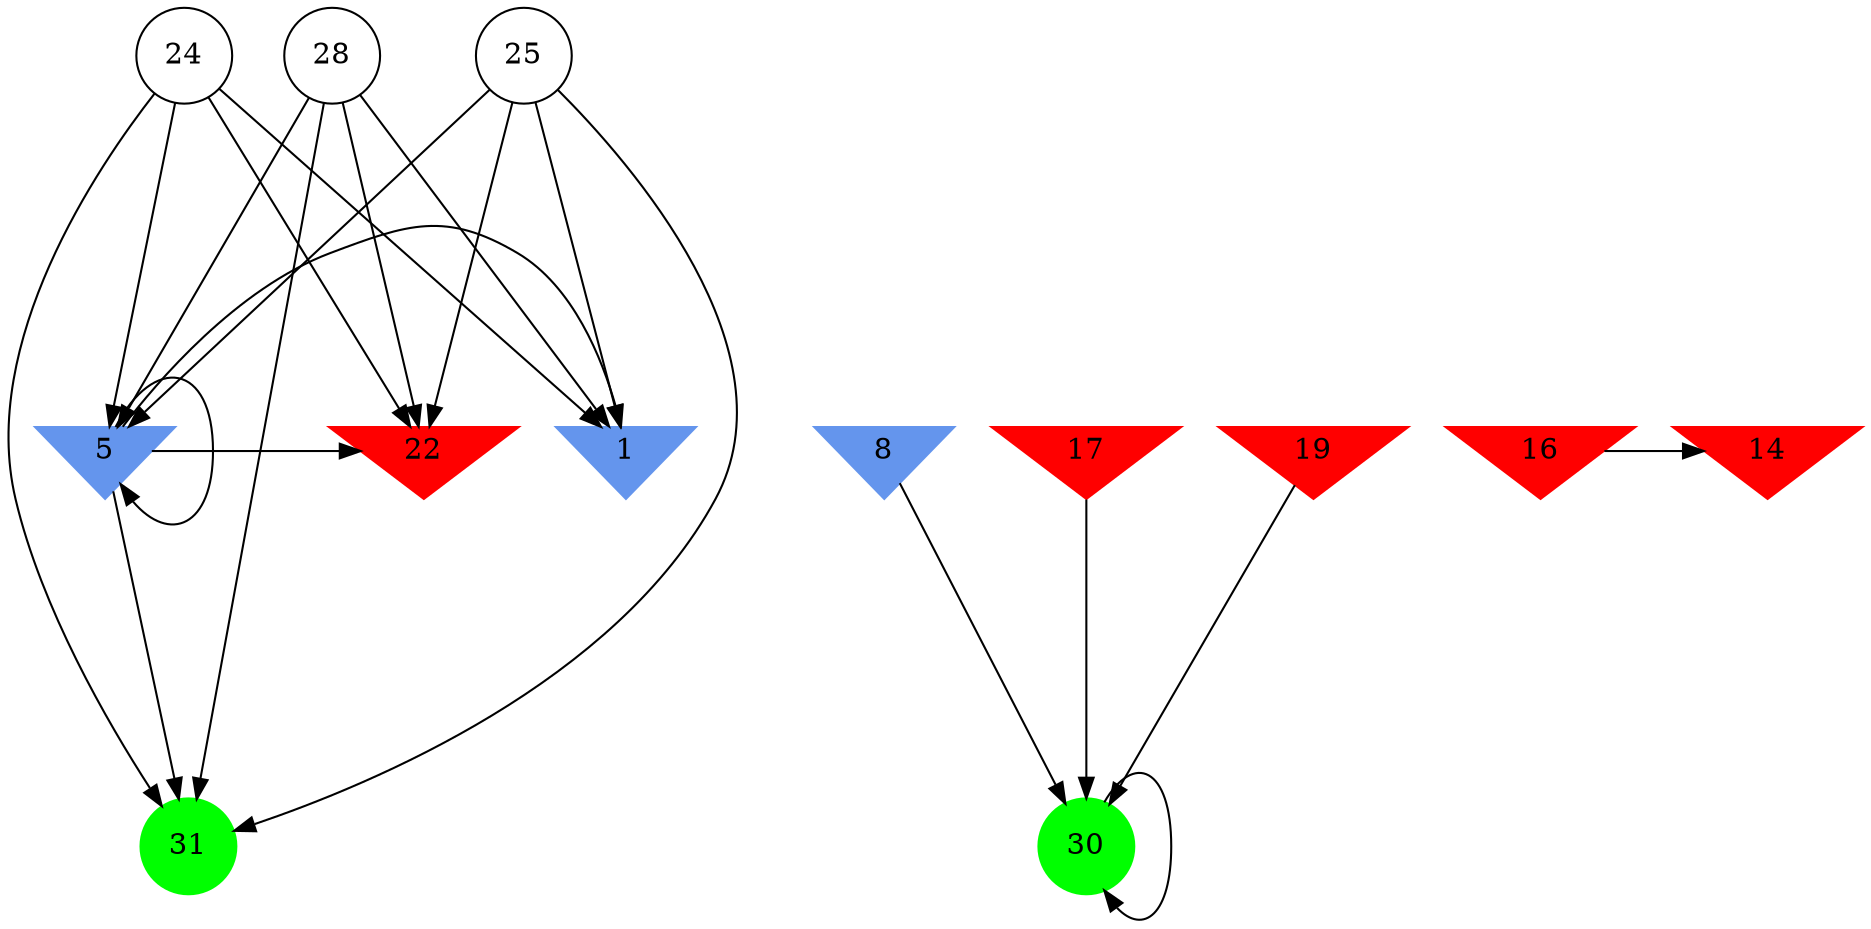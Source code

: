 digraph brain {
	ranksep=2.0;
	1 [shape=invtriangle,style=filled,color=cornflowerblue];
	5 [shape=invtriangle,style=filled,color=cornflowerblue];
	8 [shape=invtriangle,style=filled,color=cornflowerblue];
	14 [shape=invtriangle,style=filled,color=red];
	16 [shape=invtriangle,style=filled,color=red];
	17 [shape=invtriangle,style=filled,color=red];
	19 [shape=invtriangle,style=filled,color=red];
	22 [shape=invtriangle,style=filled,color=red];
	24 [shape=circle,color=black];
	25 [shape=circle,color=black];
	28 [shape=circle,color=black];
	30 [shape=circle,style=filled,color=green];
	31 [shape=circle,style=filled,color=green];
	16	->	14;
	17	->	30;
	19	->	30;
	8	->	30;
	30	->	30;
	24	->	5;
	24	->	22;
	24	->	1;
	24	->	31;
	5	->	5;
	5	->	22;
	5	->	1;
	5	->	31;
	25	->	5;
	25	->	22;
	25	->	1;
	25	->	31;
	28	->	5;
	28	->	22;
	28	->	1;
	28	->	31;
	{ rank=same; 1; 5; 8; 14; 16; 17; 19; 22; }
	{ rank=same; 24; 25; 28; }
	{ rank=same; 30; 31; }
}

